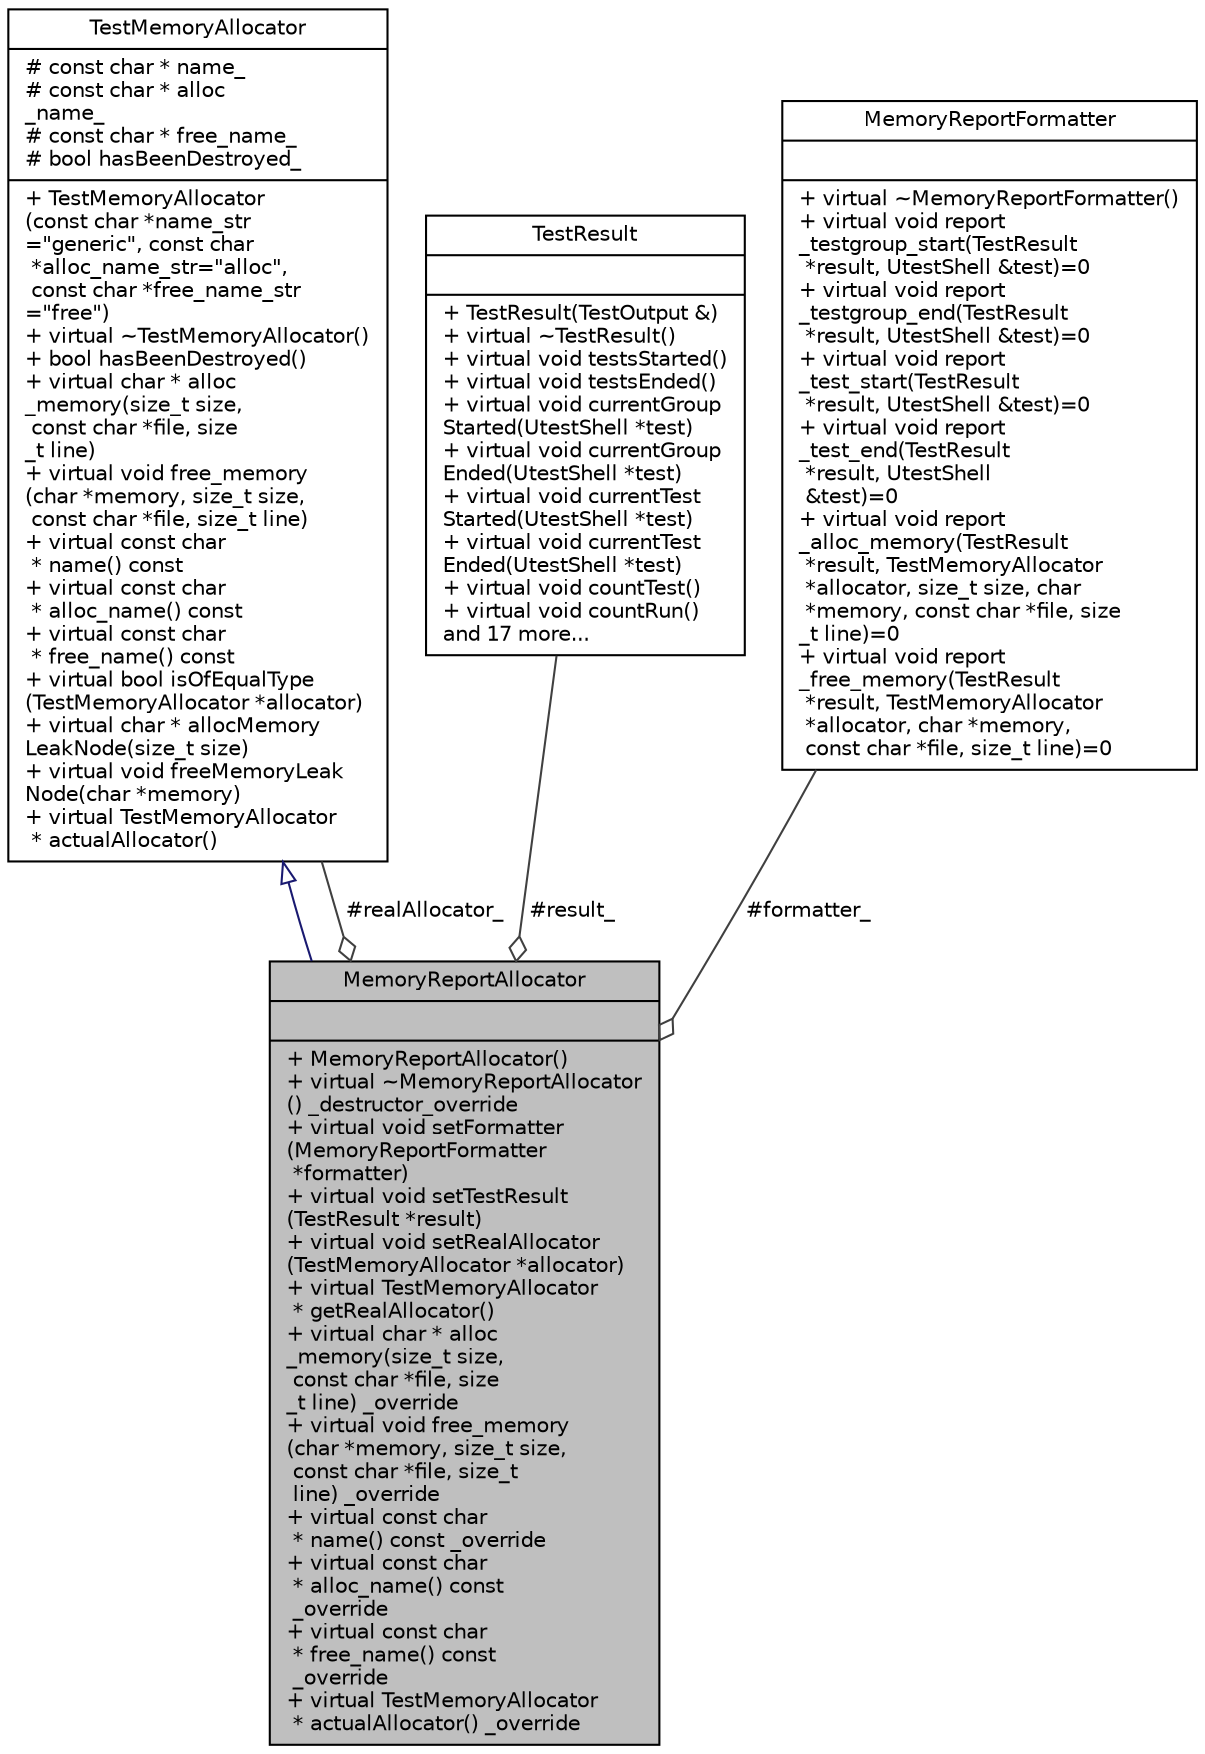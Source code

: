 digraph "MemoryReportAllocator"
{
 // LATEX_PDF_SIZE
  edge [fontname="Helvetica",fontsize="10",labelfontname="Helvetica",labelfontsize="10"];
  node [fontname="Helvetica",fontsize="10",shape=record];
  Node1 [label="{MemoryReportAllocator\n||+  MemoryReportAllocator()\l+ virtual ~MemoryReportAllocator\l() _destructor_override\l+ virtual void setFormatter\l(MemoryReportFormatter\l *formatter)\l+ virtual void setTestResult\l(TestResult *result)\l+ virtual void setRealAllocator\l(TestMemoryAllocator *allocator)\l+ virtual TestMemoryAllocator\l * getRealAllocator()\l+ virtual char * alloc\l_memory(size_t size,\l const char *file, size\l_t line) _override\l+ virtual void free_memory\l(char *memory, size_t size,\l const char *file, size_t\l line) _override\l+ virtual const char\l * name() const _override\l+ virtual const char\l * alloc_name() const\l _override\l+ virtual const char\l * free_name() const\l _override\l+ virtual TestMemoryAllocator\l * actualAllocator() _override\l}",height=0.2,width=0.4,color="black", fillcolor="grey75", style="filled", fontcolor="black",tooltip=" "];
  Node2 -> Node1 [dir="back",color="midnightblue",fontsize="10",style="solid",arrowtail="onormal",fontname="Helvetica"];
  Node2 [label="{TestMemoryAllocator\n|# const char * name_\l# const char * alloc\l_name_\l# const char * free_name_\l# bool hasBeenDestroyed_\l|+  TestMemoryAllocator\l(const char *name_str\l=\"generic\", const char\l *alloc_name_str=\"alloc\",\l const char *free_name_str\l=\"free\")\l+ virtual ~TestMemoryAllocator()\l+ bool hasBeenDestroyed()\l+ virtual char * alloc\l_memory(size_t size,\l const char *file, size\l_t line)\l+ virtual void free_memory\l(char *memory, size_t size,\l const char *file, size_t line)\l+ virtual const char\l * name() const\l+ virtual const char\l * alloc_name() const\l+ virtual const char\l * free_name() const\l+ virtual bool isOfEqualType\l(TestMemoryAllocator *allocator)\l+ virtual char * allocMemory\lLeakNode(size_t size)\l+ virtual void freeMemoryLeak\lNode(char *memory)\l+ virtual TestMemoryAllocator\l * actualAllocator()\l}",height=0.2,width=0.4,color="black", fillcolor="white", style="filled",URL="$class_test_memory_allocator.html",tooltip=" "];
  Node3 -> Node1 [color="grey25",fontsize="10",style="solid",label=" #result_" ,arrowhead="odiamond",fontname="Helvetica"];
  Node3 [label="{TestResult\n||+  TestResult(TestOutput &)\l+ virtual ~TestResult()\l+ virtual void testsStarted()\l+ virtual void testsEnded()\l+ virtual void currentGroup\lStarted(UtestShell *test)\l+ virtual void currentGroup\lEnded(UtestShell *test)\l+ virtual void currentTest\lStarted(UtestShell *test)\l+ virtual void currentTest\lEnded(UtestShell *test)\l+ virtual void countTest()\l+ virtual void countRun()\land 17 more...\l}",height=0.2,width=0.4,color="black", fillcolor="white", style="filled",URL="$class_test_result.html",tooltip=" "];
  Node2 -> Node1 [color="grey25",fontsize="10",style="solid",label=" #realAllocator_" ,arrowhead="odiamond",fontname="Helvetica"];
  Node4 -> Node1 [color="grey25",fontsize="10",style="solid",label=" #formatter_" ,arrowhead="odiamond",fontname="Helvetica"];
  Node4 [label="{MemoryReportFormatter\n||+ virtual ~MemoryReportFormatter()\l+ virtual void report\l_testgroup_start(TestResult\l *result, UtestShell &test)=0\l+ virtual void report\l_testgroup_end(TestResult\l *result, UtestShell &test)=0\l+ virtual void report\l_test_start(TestResult\l *result, UtestShell &test)=0\l+ virtual void report\l_test_end(TestResult\l *result, UtestShell\l &test)=0\l+ virtual void report\l_alloc_memory(TestResult\l *result, TestMemoryAllocator\l *allocator, size_t size, char\l *memory, const char *file, size\l_t line)=0\l+ virtual void report\l_free_memory(TestResult\l *result, TestMemoryAllocator\l *allocator, char *memory,\l const char *file, size_t line)=0\l}",height=0.2,width=0.4,color="black", fillcolor="white", style="filled",URL="$class_memory_report_formatter.html",tooltip=" "];
}
